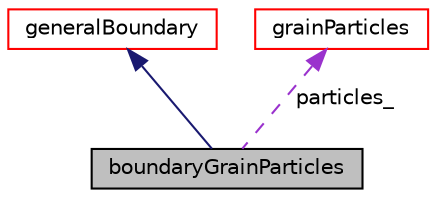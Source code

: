 digraph "boundaryGrainParticles"
{
 // LATEX_PDF_SIZE
  edge [fontname="Helvetica",fontsize="10",labelfontname="Helvetica",labelfontsize="10"];
  node [fontname="Helvetica",fontsize="10",shape=record];
  Node1 [label="boundaryGrainParticles",height=0.2,width=0.4,color="black", fillcolor="grey75", style="filled", fontcolor="black",tooltip=" "];
  Node2 -> Node1 [dir="back",color="midnightblue",fontsize="10",style="solid",fontname="Helvetica"];
  Node2 [label="generalBoundary",height=0.2,width=0.4,color="red", fillcolor="white", style="filled",URL="$classpFlow_1_1generalBoundary.html",tooltip=" "];
  Node71 -> Node1 [dir="back",color="darkorchid3",fontsize="10",style="dashed",label=" particles_" ,fontname="Helvetica"];
  Node71 [label="grainParticles",height=0.2,width=0.4,color="red", fillcolor="white", style="filled",URL="$classpFlow_1_1grainParticles.html",tooltip=" "];
}

